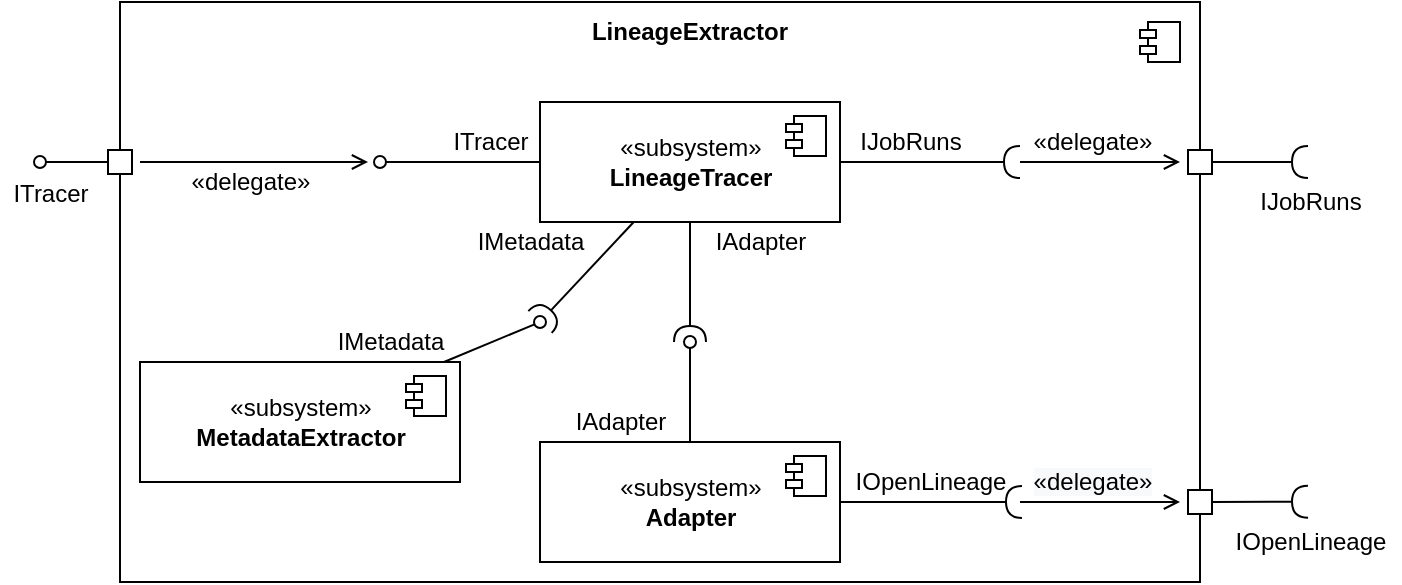 <mxfile>
    <diagram id="s8FYe_XEdnwqyrYlLRxV" name="Page-1">
        <mxGraphModel dx="584" dy="478" grid="1" gridSize="10" guides="1" tooltips="1" connect="1" arrows="1" fold="1" page="1" pageScale="1" pageWidth="850" pageHeight="1100" math="0" shadow="0">
            <root>
                <mxCell id="0"/>
                <mxCell id="1" parent="0"/>
                <mxCell id="33" value="" style="rounded=0;whiteSpace=wrap;html=1;fillColor=none;" parent="1" vertex="1">
                    <mxGeometry x="90" y="120" width="540" height="290" as="geometry"/>
                </mxCell>
                <mxCell id="16" style="edgeStyle=none;html=1;endArrow=halfCircle;endFill=0;" parent="1" source="2" edge="1">
                    <mxGeometry relative="1" as="geometry">
                        <mxPoint x="540" y="200" as="targetPoint"/>
                    </mxGeometry>
                </mxCell>
                <mxCell id="22" style="edgeStyle=none;html=1;endArrow=halfCircle;endFill=0;" parent="1" source="2" edge="1">
                    <mxGeometry relative="1" as="geometry">
                        <mxPoint x="300" y="280" as="targetPoint"/>
                    </mxGeometry>
                </mxCell>
                <mxCell id="24" style="edgeStyle=none;html=1;endArrow=halfCircle;endFill=0;" parent="1" source="2" edge="1">
                    <mxGeometry relative="1" as="geometry">
                        <mxPoint x="375" y="290" as="targetPoint"/>
                    </mxGeometry>
                </mxCell>
                <mxCell id="51" style="edgeStyle=none;html=1;fontColor=#FFFFFF;startArrow=none;startFill=0;endArrow=oval;endFill=0;startSize=12;endSize=6;strokeColor=#000000;" parent="1" source="2" edge="1">
                    <mxGeometry relative="1" as="geometry">
                        <mxPoint x="220" y="200" as="targetPoint"/>
                    </mxGeometry>
                </mxCell>
                <mxCell id="2" value="«subsystem»&lt;br&gt;&lt;b&gt;LineageTracer&lt;/b&gt;" style="html=1;dropTarget=0;" parent="1" vertex="1">
                    <mxGeometry x="300" y="170" width="150" height="60" as="geometry"/>
                </mxCell>
                <mxCell id="3" value="" style="shape=module;jettyWidth=8;jettyHeight=4;" parent="2" vertex="1">
                    <mxGeometry x="1" width="20" height="20" relative="1" as="geometry">
                        <mxPoint x="-27" y="7" as="offset"/>
                    </mxGeometry>
                </mxCell>
                <mxCell id="8" value="LineageExtractor" style="text;html=1;strokeColor=none;fillColor=none;align=center;verticalAlign=middle;whiteSpace=wrap;rounded=0;fontStyle=1" parent="1" vertex="1">
                    <mxGeometry x="320" y="120" width="110" height="30" as="geometry"/>
                </mxCell>
                <mxCell id="26" style="edgeStyle=none;html=1;endArrow=oval;endFill=0;" parent="1" source="9" edge="1">
                    <mxGeometry relative="1" as="geometry">
                        <mxPoint x="300" y="280" as="targetPoint"/>
                    </mxGeometry>
                </mxCell>
                <mxCell id="9" value="«subsystem»&lt;br&gt;&lt;b&gt;MetadataExtractor&lt;/b&gt;" style="html=1;dropTarget=0;" parent="1" vertex="1">
                    <mxGeometry x="100" y="300" width="160" height="60" as="geometry"/>
                </mxCell>
                <mxCell id="10" value="" style="shape=module;jettyWidth=8;jettyHeight=4;" parent="9" vertex="1">
                    <mxGeometry x="1" width="20" height="20" relative="1" as="geometry">
                        <mxPoint x="-27" y="7" as="offset"/>
                    </mxGeometry>
                </mxCell>
                <mxCell id="13" style="edgeStyle=none;html=1;endArrow=halfCircle;endFill=0;entryX=1.011;entryY=1;entryDx=0;entryDy=0;entryPerimeter=0;" parent="1" source="11" target="18" edge="1">
                    <mxGeometry relative="1" as="geometry">
                        <mxPoint x="550" y="370" as="targetPoint"/>
                    </mxGeometry>
                </mxCell>
                <mxCell id="20" style="edgeStyle=none;html=1;endArrow=oval;endFill=0;" parent="1" source="11" edge="1">
                    <mxGeometry relative="1" as="geometry">
                        <mxPoint x="375" y="290" as="targetPoint"/>
                    </mxGeometry>
                </mxCell>
                <mxCell id="11" value="«subsystem»&lt;br&gt;&lt;b&gt;Adapter&lt;/b&gt;" style="html=1;dropTarget=0;" parent="1" vertex="1">
                    <mxGeometry x="300" y="340" width="150" height="60" as="geometry"/>
                </mxCell>
                <mxCell id="12" value="" style="shape=module;jettyWidth=8;jettyHeight=4;" parent="11" vertex="1">
                    <mxGeometry x="1" width="20" height="20" relative="1" as="geometry">
                        <mxPoint x="-27" y="7" as="offset"/>
                    </mxGeometry>
                </mxCell>
                <mxCell id="18" value="IOpenLineage" style="text;html=1;align=center;verticalAlign=middle;resizable=0;points=[];autosize=1;strokeColor=none;fillColor=none;" parent="1" vertex="1">
                    <mxGeometry x="450" y="350" width="90" height="20" as="geometry"/>
                </mxCell>
                <mxCell id="19" value="IJobRuns" style="text;html=1;align=center;verticalAlign=middle;resizable=0;points=[];autosize=1;strokeColor=none;fillColor=none;" parent="1" vertex="1">
                    <mxGeometry x="450" y="180" width="70" height="20" as="geometry"/>
                </mxCell>
                <mxCell id="21" value="IAdapter" style="text;html=1;align=center;verticalAlign=middle;resizable=0;points=[];autosize=1;strokeColor=none;fillColor=none;" parent="1" vertex="1">
                    <mxGeometry x="310" y="320" width="60" height="20" as="geometry"/>
                </mxCell>
                <mxCell id="23" value="IMetadata" style="text;html=1;align=center;verticalAlign=middle;resizable=0;points=[];autosize=1;strokeColor=none;fillColor=none;" parent="1" vertex="1">
                    <mxGeometry x="260" y="230" width="70" height="20" as="geometry"/>
                </mxCell>
                <mxCell id="25" value="IAdapter" style="text;html=1;align=center;verticalAlign=middle;resizable=0;points=[];autosize=1;strokeColor=none;fillColor=none;" parent="1" vertex="1">
                    <mxGeometry x="380" y="230" width="60" height="20" as="geometry"/>
                </mxCell>
                <mxCell id="27" value="IMetadata" style="text;html=1;align=center;verticalAlign=middle;resizable=0;points=[];autosize=1;strokeColor=none;fillColor=none;" parent="1" vertex="1">
                    <mxGeometry x="190" y="280" width="70" height="20" as="geometry"/>
                </mxCell>
                <mxCell id="28" value="" style="endArrow=open;html=1;endFill=0;endSize=6;" parent="1" edge="1">
                    <mxGeometry width="50" height="50" relative="1" as="geometry">
                        <mxPoint x="540" y="200" as="sourcePoint"/>
                        <mxPoint x="620" y="200" as="targetPoint"/>
                    </mxGeometry>
                </mxCell>
                <mxCell id="29" value="&lt;span style=&quot;font-size: 12px;&quot;&gt;«delegate&lt;/span&gt;&lt;span style=&quot;font-size: 12px;&quot;&gt;»&lt;/span&gt;" style="edgeLabel;html=1;align=center;verticalAlign=middle;resizable=0;points=[];labelBackgroundColor=default;" parent="28" vertex="1" connectable="0">
                    <mxGeometry x="0.4" y="-4" relative="1" as="geometry">
                        <mxPoint x="-20" y="-14" as="offset"/>
                    </mxGeometry>
                </mxCell>
                <mxCell id="31" value="" style="endArrow=open;html=1;endFill=0;endSize=6;" parent="1" edge="1">
                    <mxGeometry width="50" height="50" relative="1" as="geometry">
                        <mxPoint x="540" y="370" as="sourcePoint"/>
                        <mxPoint x="620" y="370" as="targetPoint"/>
                    </mxGeometry>
                </mxCell>
                <mxCell id="32" value="&lt;span style=&quot;font-size: 12px ; background-color: rgb(248 , 249 , 250)&quot;&gt;«delegate&lt;/span&gt;&lt;span style=&quot;font-size: 12px ; background-color: rgb(248 , 249 , 250)&quot;&gt;»&lt;/span&gt;" style="edgeLabel;html=1;align=center;verticalAlign=middle;resizable=0;points=[];" parent="31" vertex="1" connectable="0">
                    <mxGeometry x="0.4" y="-4" relative="1" as="geometry">
                        <mxPoint x="-20" y="-14" as="offset"/>
                    </mxGeometry>
                </mxCell>
                <mxCell id="43" value="" style="endArrow=halfCircle;html=1;endSize=6;endFill=0;startArrow=none;startFill=0;startSize=12;exitX=1;exitY=0.5;exitDx=0;exitDy=0;" parent="1" source="49" edge="1">
                    <mxGeometry width="50" height="50" relative="1" as="geometry">
                        <mxPoint x="640" y="200" as="sourcePoint"/>
                        <mxPoint x="684" y="200" as="targetPoint"/>
                    </mxGeometry>
                </mxCell>
                <mxCell id="44" value="IJobRuns" style="text;html=1;align=center;verticalAlign=middle;resizable=0;points=[];autosize=1;strokeColor=none;fillColor=none;" parent="1" vertex="1">
                    <mxGeometry x="650" y="210" width="70" height="20" as="geometry"/>
                </mxCell>
                <mxCell id="45" value="" style="endArrow=halfCircle;html=1;endSize=6;endFill=0;startArrow=none;startFill=0;startSize=12;fontColor=#FFFFFF;fillOpacity=100;exitX=1;exitY=0.5;exitDx=0;exitDy=0;" parent="1" source="50" edge="1">
                    <mxGeometry width="50" height="50" relative="1" as="geometry">
                        <mxPoint x="640" y="370" as="sourcePoint"/>
                        <mxPoint x="684" y="369.86" as="targetPoint"/>
                    </mxGeometry>
                </mxCell>
                <mxCell id="46" value="IOpenLineage" style="text;html=1;align=center;verticalAlign=middle;resizable=0;points=[];autosize=1;strokeColor=none;fillColor=none;" parent="1" vertex="1">
                    <mxGeometry x="640" y="380" width="90" height="20" as="geometry"/>
                </mxCell>
                <mxCell id="47" value="" style="shape=module;jettyWidth=8;jettyHeight=4;" parent="1" vertex="1">
                    <mxGeometry x="600" y="130" width="20" height="20" as="geometry"/>
                </mxCell>
                <mxCell id="49" value="" style="rounded=0;whiteSpace=wrap;html=1;fontColor=#FFFFFF;fillColor=default;" parent="1" vertex="1">
                    <mxGeometry x="624" y="194" width="12" height="12" as="geometry"/>
                </mxCell>
                <mxCell id="50" value="" style="rounded=0;whiteSpace=wrap;html=1;fontColor=#FFFFFF;fillColor=default;aspect=fixed;" parent="1" vertex="1">
                    <mxGeometry x="624" y="364" width="12" height="12" as="geometry"/>
                </mxCell>
                <mxCell id="52" value="ITracer" style="text;html=1;align=center;verticalAlign=middle;resizable=0;points=[];autosize=1;strokeColor=none;fillColor=none;" parent="1" vertex="1">
                    <mxGeometry x="250" y="180" width="50" height="20" as="geometry"/>
                </mxCell>
                <mxCell id="53" value="" style="endArrow=open;html=1;endFill=0;endSize=6;" parent="1" edge="1">
                    <mxGeometry width="50" height="50" relative="1" as="geometry">
                        <mxPoint x="100" y="200" as="sourcePoint"/>
                        <mxPoint x="214" y="200" as="targetPoint"/>
                    </mxGeometry>
                </mxCell>
                <mxCell id="54" value="&lt;span style=&quot;font-size: 12px;&quot;&gt;«delegate&lt;/span&gt;&lt;span style=&quot;font-size: 12px;&quot;&gt;»&lt;/span&gt;" style="edgeLabel;html=1;align=center;verticalAlign=middle;resizable=0;points=[];labelBackgroundColor=none;" parent="53" vertex="1" connectable="0">
                    <mxGeometry x="0.4" y="-4" relative="1" as="geometry">
                        <mxPoint x="-25" y="6" as="offset"/>
                    </mxGeometry>
                </mxCell>
                <mxCell id="56" style="edgeStyle=none;html=1;fontColor=#FFFFFF;startArrow=none;startFill=0;endArrow=oval;endFill=0;startSize=12;endSize=6;strokeColor=#000000;" parent="1" source="55" edge="1">
                    <mxGeometry relative="1" as="geometry">
                        <mxPoint x="50" y="200" as="targetPoint"/>
                    </mxGeometry>
                </mxCell>
                <mxCell id="55" value="" style="rounded=0;whiteSpace=wrap;html=1;fontColor=#FFFFFF;fillColor=default;" parent="1" vertex="1">
                    <mxGeometry x="84" y="194" width="12" height="12" as="geometry"/>
                </mxCell>
                <mxCell id="57" value="ITracer" style="text;html=1;align=center;verticalAlign=middle;resizable=0;points=[];autosize=1;strokeColor=none;fillColor=none;" parent="1" vertex="1">
                    <mxGeometry x="30" y="206" width="50" height="20" as="geometry"/>
                </mxCell>
            </root>
        </mxGraphModel>
    </diagram>
</mxfile>